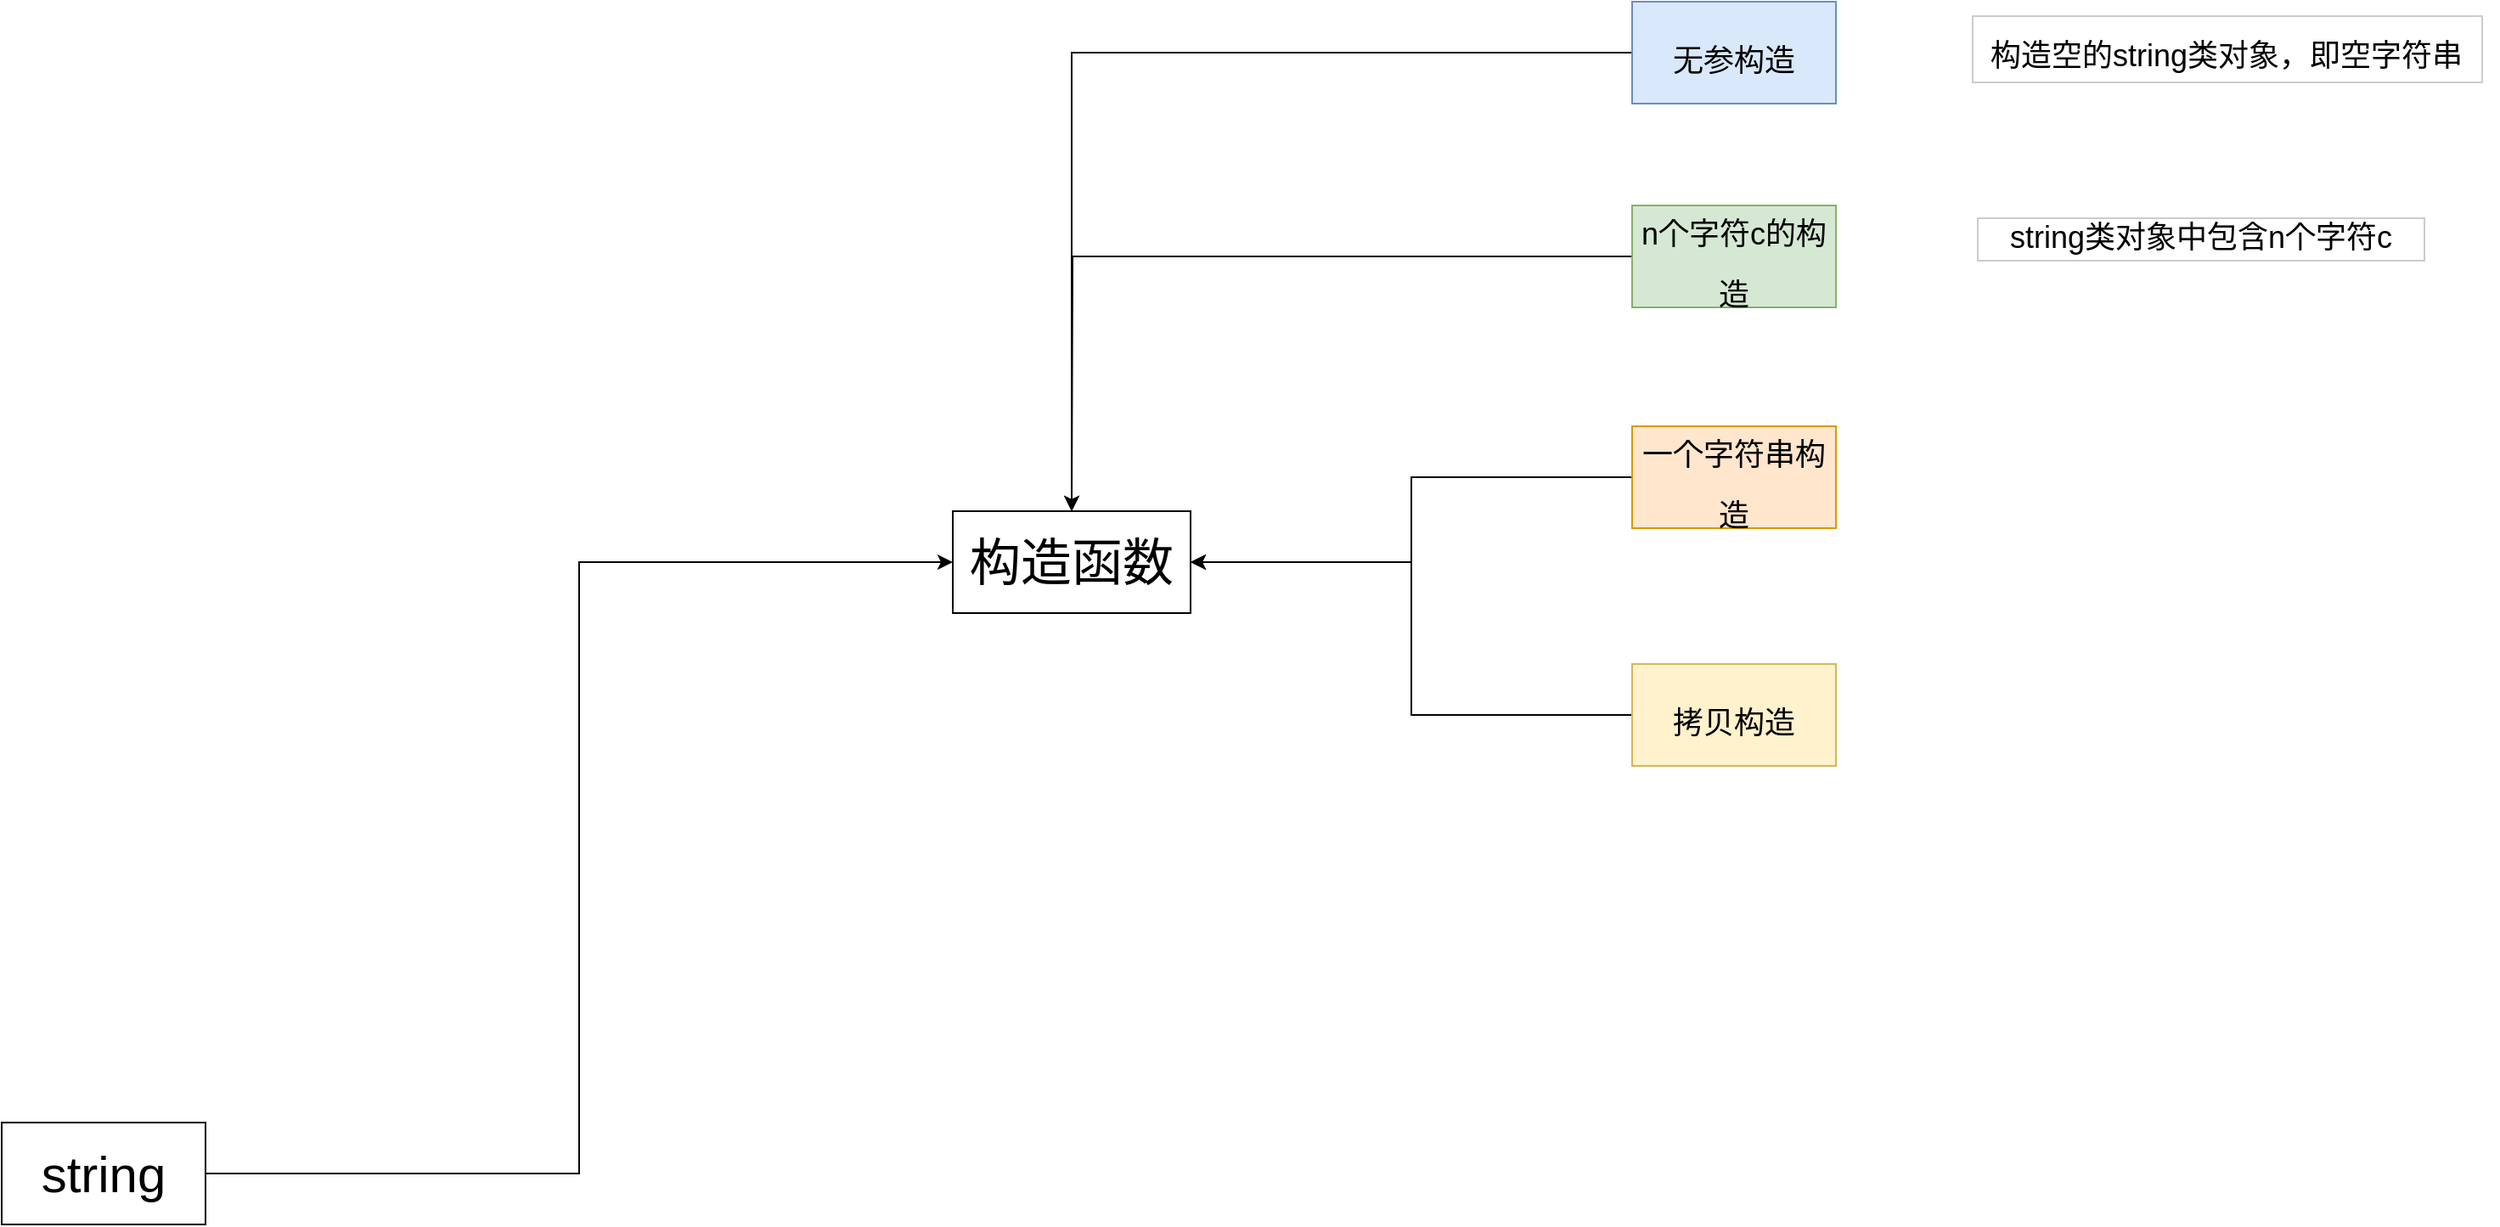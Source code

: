 <mxfile version="20.8.16" type="device"><diagram name="第 1 页" id="58gsCUCxQjP1_oHUnZBw"><mxGraphModel dx="1687" dy="2209" grid="1" gridSize="10" guides="1" tooltips="1" connect="1" arrows="1" fold="1" page="1" pageScale="1" pageWidth="827" pageHeight="1169" math="0" shadow="0"><root><mxCell id="0"/><mxCell id="1" parent="0"/><mxCell id="ZKtpTChGXPpvRpTn2n24-6" style="edgeStyle=orthogonalEdgeStyle;rounded=0;orthogonalLoop=1;jettySize=auto;html=1;exitX=1;exitY=0.5;exitDx=0;exitDy=0;entryX=0;entryY=0.5;entryDx=0;entryDy=0;fontSize=30;" edge="1" parent="1" source="ZKtpTChGXPpvRpTn2n24-3" target="ZKtpTChGXPpvRpTn2n24-5"><mxGeometry relative="1" as="geometry"/></mxCell><mxCell id="ZKtpTChGXPpvRpTn2n24-3" value="string" style="rounded=0;whiteSpace=wrap;html=1;fontSize=30;" vertex="1" parent="1"><mxGeometry x="480" y="160" width="120" height="60" as="geometry"/></mxCell><mxCell id="ZKtpTChGXPpvRpTn2n24-5" value="构造函数" style="rounded=0;whiteSpace=wrap;html=1;fontSize=30;" vertex="1" parent="1"><mxGeometry x="1040" y="-200" width="140" height="60" as="geometry"/></mxCell><mxCell id="ZKtpTChGXPpvRpTn2n24-9" style="edgeStyle=orthogonalEdgeStyle;rounded=0;orthogonalLoop=1;jettySize=auto;html=1;exitX=0;exitY=0.5;exitDx=0;exitDy=0;fontSize=30;" edge="1" parent="1" source="ZKtpTChGXPpvRpTn2n24-7" target="ZKtpTChGXPpvRpTn2n24-5"><mxGeometry relative="1" as="geometry"/></mxCell><mxCell id="ZKtpTChGXPpvRpTn2n24-7" value="&lt;font style=&quot;font-size: 18px;&quot;&gt;无参构造&lt;/font&gt;" style="rounded=0;whiteSpace=wrap;html=1;fontSize=30;fillColor=#dae8fc;strokeColor=#6c8ebf;" vertex="1" parent="1"><mxGeometry x="1440" y="-500" width="120" height="60" as="geometry"/></mxCell><mxCell id="ZKtpTChGXPpvRpTn2n24-15" style="edgeStyle=orthogonalEdgeStyle;rounded=0;orthogonalLoop=1;jettySize=auto;html=1;exitX=0;exitY=0.5;exitDx=0;exitDy=0;fontSize=30;" edge="1" parent="1" source="ZKtpTChGXPpvRpTn2n24-8"><mxGeometry relative="1" as="geometry"><mxPoint x="1110" y="-200" as="targetPoint"/></mxGeometry></mxCell><mxCell id="ZKtpTChGXPpvRpTn2n24-8" value="&lt;font style=&quot;font-size: 18px;&quot;&gt;n个字符c的构造&lt;/font&gt;" style="rounded=0;whiteSpace=wrap;html=1;fontSize=30;fillColor=#d5e8d4;strokeColor=#82b366;" vertex="1" parent="1"><mxGeometry x="1440" y="-380" width="120" height="60" as="geometry"/></mxCell><mxCell id="ZKtpTChGXPpvRpTn2n24-12" value="&lt;table class=&quot;NormalTable&quot;&gt;&lt;tbody&gt;&lt;tr&gt;&lt;td style=&quot;border-left:solid 1px #cccccc;border-bottom:solid 1px #cccccc;border-right:solid 1px #cccccc;border-top:solid 1px #cccccc;&quot; width=&quot;297&quot;&gt;&lt;font style=&quot;font-size: 18px;&quot;&gt;构造空的&lt;span class=&quot;fontstyle1&quot;&gt;string&lt;/span&gt;&lt;span class=&quot;fontstyle0&quot;&gt;类对象，即空字符串&lt;/span&gt;&lt;/font&gt;&lt;/td&gt;&lt;/tr&gt;&lt;/tbody&gt;&lt;/table&gt; &lt;br/&gt;" style="text;html=1;strokeColor=none;fillColor=none;align=center;verticalAlign=middle;whiteSpace=wrap;rounded=0;fontSize=30;" vertex="1" parent="1"><mxGeometry x="1630" y="-500" width="320" height="90" as="geometry"/></mxCell><mxCell id="ZKtpTChGXPpvRpTn2n24-16" style="edgeStyle=orthogonalEdgeStyle;rounded=0;orthogonalLoop=1;jettySize=auto;html=1;exitX=0;exitY=0.5;exitDx=0;exitDy=0;entryX=1;entryY=0.5;entryDx=0;entryDy=0;fontSize=30;" edge="1" parent="1" source="ZKtpTChGXPpvRpTn2n24-13" target="ZKtpTChGXPpvRpTn2n24-5"><mxGeometry relative="1" as="geometry"/></mxCell><mxCell id="ZKtpTChGXPpvRpTn2n24-13" value="&lt;font style=&quot;font-size: 18px;&quot;&gt;一个字符串构造&lt;/font&gt;" style="rounded=0;whiteSpace=wrap;html=1;fontSize=30;fillColor=#ffe6cc;strokeColor=#d79b00;" vertex="1" parent="1"><mxGeometry x="1440" y="-250" width="120" height="60" as="geometry"/></mxCell><mxCell id="ZKtpTChGXPpvRpTn2n24-17" style="edgeStyle=orthogonalEdgeStyle;rounded=0;orthogonalLoop=1;jettySize=auto;html=1;exitX=0;exitY=0.5;exitDx=0;exitDy=0;entryX=1;entryY=0.5;entryDx=0;entryDy=0;fontSize=30;" edge="1" parent="1" source="ZKtpTChGXPpvRpTn2n24-14" target="ZKtpTChGXPpvRpTn2n24-5"><mxGeometry relative="1" as="geometry"/></mxCell><mxCell id="ZKtpTChGXPpvRpTn2n24-14" value="&lt;font style=&quot;font-size: 18px;&quot;&gt;拷贝构造&lt;/font&gt;" style="rounded=0;whiteSpace=wrap;html=1;fontSize=30;fillColor=#fff2cc;strokeColor=#d6b656;" vertex="1" parent="1"><mxGeometry x="1440" y="-110" width="120" height="60" as="geometry"/></mxCell><mxCell id="ZKtpTChGXPpvRpTn2n24-18" value="&lt;table class=&quot;NormalTable&quot;&gt;&lt;tbody&gt;&lt;tr&gt;&lt;td style=&quot;border-left:solid 1px #cccccc;border-bottom:solid 1px #cccccc;border-right:solid 1px #cccccc;border-top:solid 1px #cccccc;&quot; width=&quot;297&quot;&gt;string&lt;span class=&quot;fontstyle1&quot;&gt;类对象中包含&lt;/span&gt;&lt;span class=&quot;fontstyle0&quot;&gt;n&lt;/span&gt;&lt;span class=&quot;fontstyle1&quot;&gt;个字符&lt;/span&gt;&lt;span class=&quot;fontstyle0&quot;&gt;c&lt;/span&gt;&lt;/td&gt;&lt;/tr&gt;&lt;/tbody&gt;&lt;/table&gt; &lt;br/&gt;" style="text;html=1;strokeColor=none;fillColor=none;align=center;verticalAlign=middle;whiteSpace=wrap;rounded=0;fontSize=18;" vertex="1" parent="1"><mxGeometry x="1640" y="-362.5" width="270" height="25" as="geometry"/></mxCell></root></mxGraphModel></diagram></mxfile>